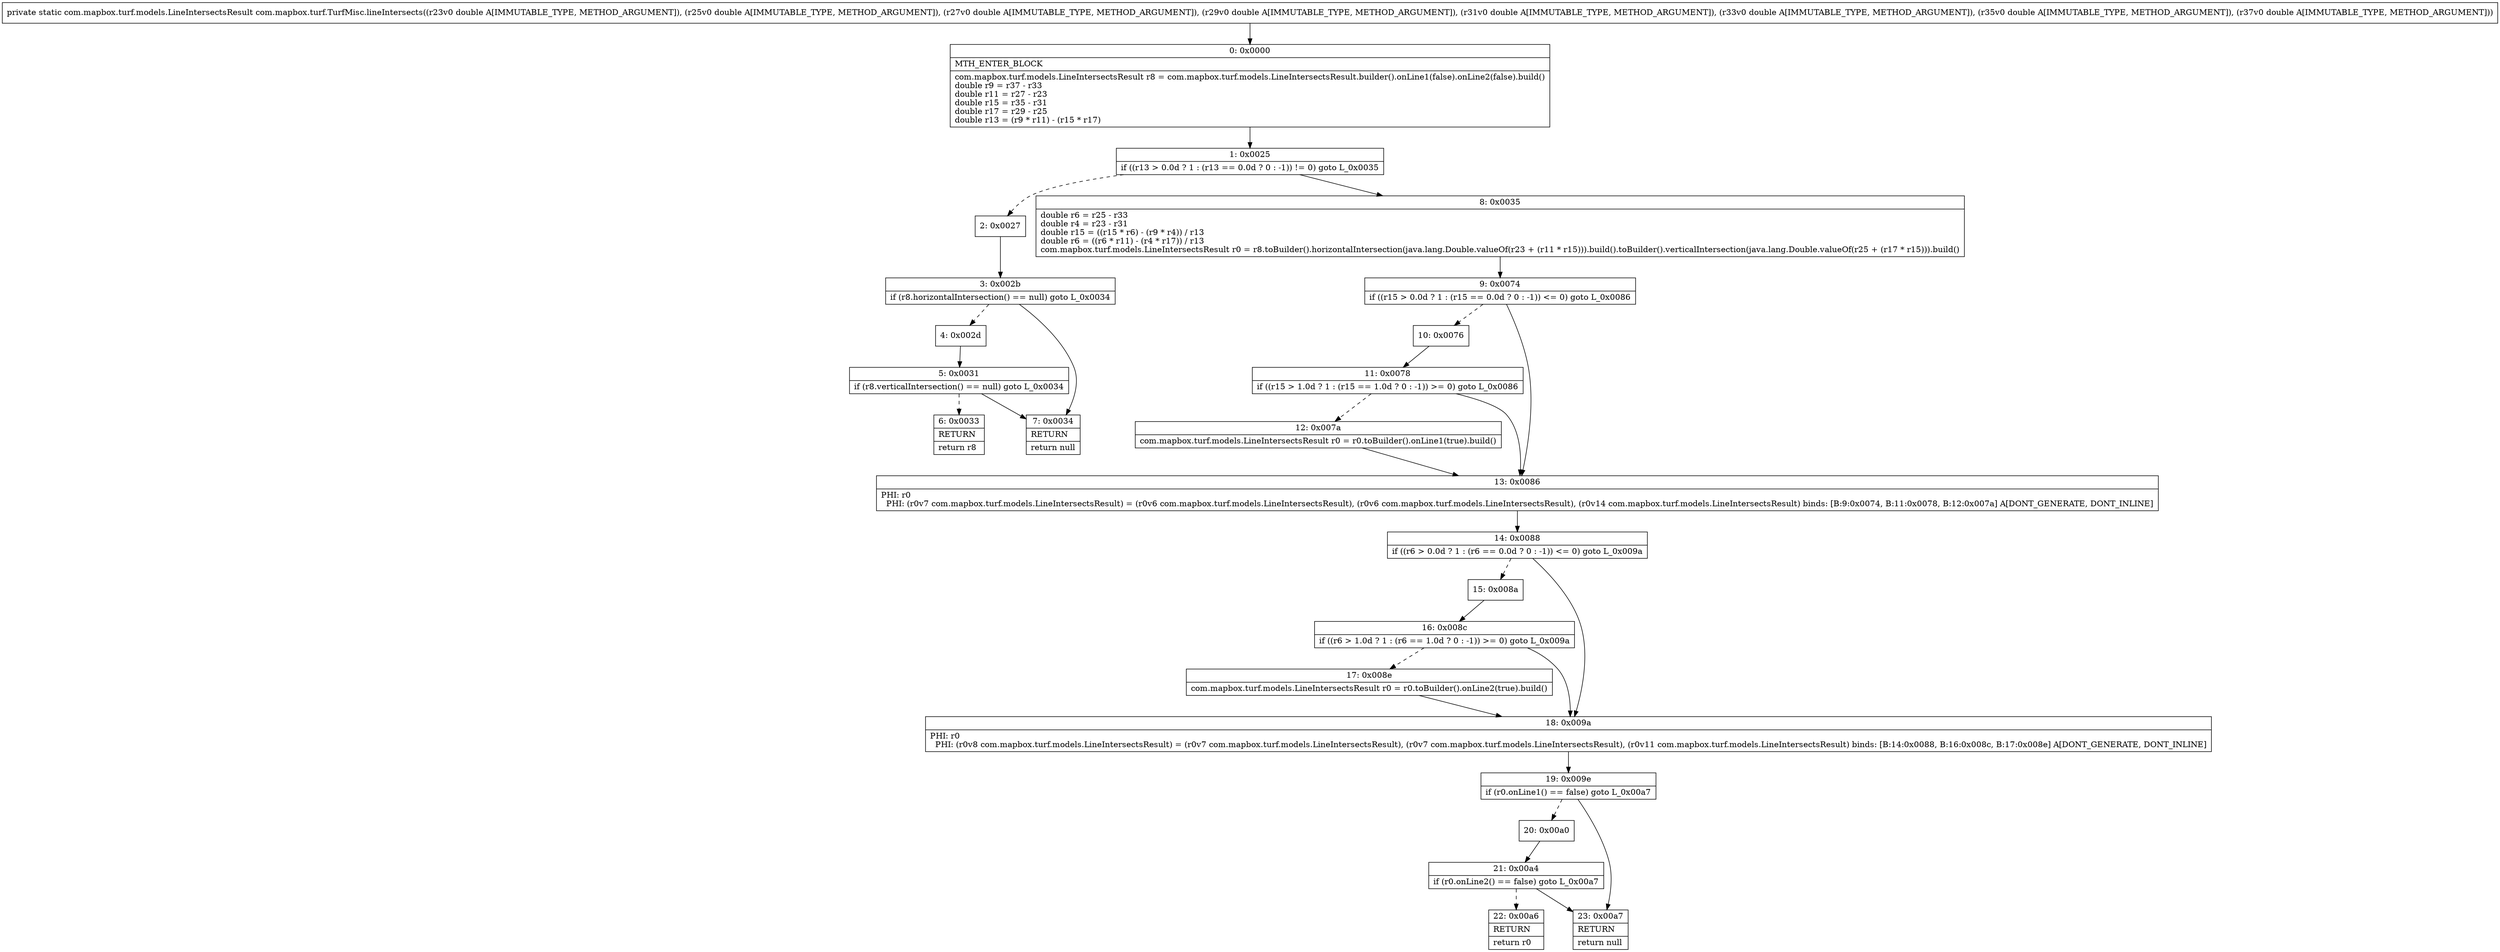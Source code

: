 digraph "CFG forcom.mapbox.turf.TurfMisc.lineIntersects(DDDDDDDD)Lcom\/mapbox\/turf\/models\/LineIntersectsResult;" {
Node_0 [shape=record,label="{0\:\ 0x0000|MTH_ENTER_BLOCK\l|com.mapbox.turf.models.LineIntersectsResult r8 = com.mapbox.turf.models.LineIntersectsResult.builder().onLine1(false).onLine2(false).build()\ldouble r9 = r37 \- r33\ldouble r11 = r27 \- r23\ldouble r15 = r35 \- r31\ldouble r17 = r29 \- r25\ldouble r13 = (r9 * r11) \- (r15 * r17)\l}"];
Node_1 [shape=record,label="{1\:\ 0x0025|if ((r13 \> 0.0d ? 1 : (r13 == 0.0d ? 0 : \-1)) != 0) goto L_0x0035\l}"];
Node_2 [shape=record,label="{2\:\ 0x0027}"];
Node_3 [shape=record,label="{3\:\ 0x002b|if (r8.horizontalIntersection() == null) goto L_0x0034\l}"];
Node_4 [shape=record,label="{4\:\ 0x002d}"];
Node_5 [shape=record,label="{5\:\ 0x0031|if (r8.verticalIntersection() == null) goto L_0x0034\l}"];
Node_6 [shape=record,label="{6\:\ 0x0033|RETURN\l|return r8\l}"];
Node_7 [shape=record,label="{7\:\ 0x0034|RETURN\l|return null\l}"];
Node_8 [shape=record,label="{8\:\ 0x0035|double r6 = r25 \- r33\ldouble r4 = r23 \- r31\ldouble r15 = ((r15 * r6) \- (r9 * r4)) \/ r13\ldouble r6 = ((r6 * r11) \- (r4 * r17)) \/ r13\lcom.mapbox.turf.models.LineIntersectsResult r0 = r8.toBuilder().horizontalIntersection(java.lang.Double.valueOf(r23 + (r11 * r15))).build().toBuilder().verticalIntersection(java.lang.Double.valueOf(r25 + (r17 * r15))).build()\l}"];
Node_9 [shape=record,label="{9\:\ 0x0074|if ((r15 \> 0.0d ? 1 : (r15 == 0.0d ? 0 : \-1)) \<= 0) goto L_0x0086\l}"];
Node_10 [shape=record,label="{10\:\ 0x0076}"];
Node_11 [shape=record,label="{11\:\ 0x0078|if ((r15 \> 1.0d ? 1 : (r15 == 1.0d ? 0 : \-1)) \>= 0) goto L_0x0086\l}"];
Node_12 [shape=record,label="{12\:\ 0x007a|com.mapbox.turf.models.LineIntersectsResult r0 = r0.toBuilder().onLine1(true).build()\l}"];
Node_13 [shape=record,label="{13\:\ 0x0086|PHI: r0 \l  PHI: (r0v7 com.mapbox.turf.models.LineIntersectsResult) = (r0v6 com.mapbox.turf.models.LineIntersectsResult), (r0v6 com.mapbox.turf.models.LineIntersectsResult), (r0v14 com.mapbox.turf.models.LineIntersectsResult) binds: [B:9:0x0074, B:11:0x0078, B:12:0x007a] A[DONT_GENERATE, DONT_INLINE]\l}"];
Node_14 [shape=record,label="{14\:\ 0x0088|if ((r6 \> 0.0d ? 1 : (r6 == 0.0d ? 0 : \-1)) \<= 0) goto L_0x009a\l}"];
Node_15 [shape=record,label="{15\:\ 0x008a}"];
Node_16 [shape=record,label="{16\:\ 0x008c|if ((r6 \> 1.0d ? 1 : (r6 == 1.0d ? 0 : \-1)) \>= 0) goto L_0x009a\l}"];
Node_17 [shape=record,label="{17\:\ 0x008e|com.mapbox.turf.models.LineIntersectsResult r0 = r0.toBuilder().onLine2(true).build()\l}"];
Node_18 [shape=record,label="{18\:\ 0x009a|PHI: r0 \l  PHI: (r0v8 com.mapbox.turf.models.LineIntersectsResult) = (r0v7 com.mapbox.turf.models.LineIntersectsResult), (r0v7 com.mapbox.turf.models.LineIntersectsResult), (r0v11 com.mapbox.turf.models.LineIntersectsResult) binds: [B:14:0x0088, B:16:0x008c, B:17:0x008e] A[DONT_GENERATE, DONT_INLINE]\l}"];
Node_19 [shape=record,label="{19\:\ 0x009e|if (r0.onLine1() == false) goto L_0x00a7\l}"];
Node_20 [shape=record,label="{20\:\ 0x00a0}"];
Node_21 [shape=record,label="{21\:\ 0x00a4|if (r0.onLine2() == false) goto L_0x00a7\l}"];
Node_22 [shape=record,label="{22\:\ 0x00a6|RETURN\l|return r0\l}"];
Node_23 [shape=record,label="{23\:\ 0x00a7|RETURN\l|return null\l}"];
MethodNode[shape=record,label="{private static com.mapbox.turf.models.LineIntersectsResult com.mapbox.turf.TurfMisc.lineIntersects((r23v0 double A[IMMUTABLE_TYPE, METHOD_ARGUMENT]), (r25v0 double A[IMMUTABLE_TYPE, METHOD_ARGUMENT]), (r27v0 double A[IMMUTABLE_TYPE, METHOD_ARGUMENT]), (r29v0 double A[IMMUTABLE_TYPE, METHOD_ARGUMENT]), (r31v0 double A[IMMUTABLE_TYPE, METHOD_ARGUMENT]), (r33v0 double A[IMMUTABLE_TYPE, METHOD_ARGUMENT]), (r35v0 double A[IMMUTABLE_TYPE, METHOD_ARGUMENT]), (r37v0 double A[IMMUTABLE_TYPE, METHOD_ARGUMENT])) }"];
MethodNode -> Node_0;
Node_0 -> Node_1;
Node_1 -> Node_2[style=dashed];
Node_1 -> Node_8;
Node_2 -> Node_3;
Node_3 -> Node_4[style=dashed];
Node_3 -> Node_7;
Node_4 -> Node_5;
Node_5 -> Node_6[style=dashed];
Node_5 -> Node_7;
Node_8 -> Node_9;
Node_9 -> Node_10[style=dashed];
Node_9 -> Node_13;
Node_10 -> Node_11;
Node_11 -> Node_12[style=dashed];
Node_11 -> Node_13;
Node_12 -> Node_13;
Node_13 -> Node_14;
Node_14 -> Node_15[style=dashed];
Node_14 -> Node_18;
Node_15 -> Node_16;
Node_16 -> Node_17[style=dashed];
Node_16 -> Node_18;
Node_17 -> Node_18;
Node_18 -> Node_19;
Node_19 -> Node_20[style=dashed];
Node_19 -> Node_23;
Node_20 -> Node_21;
Node_21 -> Node_22[style=dashed];
Node_21 -> Node_23;
}

